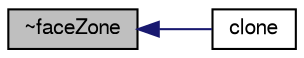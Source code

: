digraph "~faceZone"
{
  bgcolor="transparent";
  edge [fontname="FreeSans",fontsize="10",labelfontname="FreeSans",labelfontsize="10"];
  node [fontname="FreeSans",fontsize="10",shape=record];
  rankdir="LR";
  Node20 [label="~faceZone",height=0.2,width=0.4,color="black", fillcolor="grey75", style="filled", fontcolor="black"];
  Node20 -> Node21 [dir="back",color="midnightblue",fontsize="10",style="solid",fontname="FreeSans"];
  Node21 [label="clone",height=0.2,width=0.4,color="black",URL="$a27510.html#acb1a047f848d270495bde998ab9ad9ad",tooltip="Construct and return a clone, resetting the face list. "];
}
